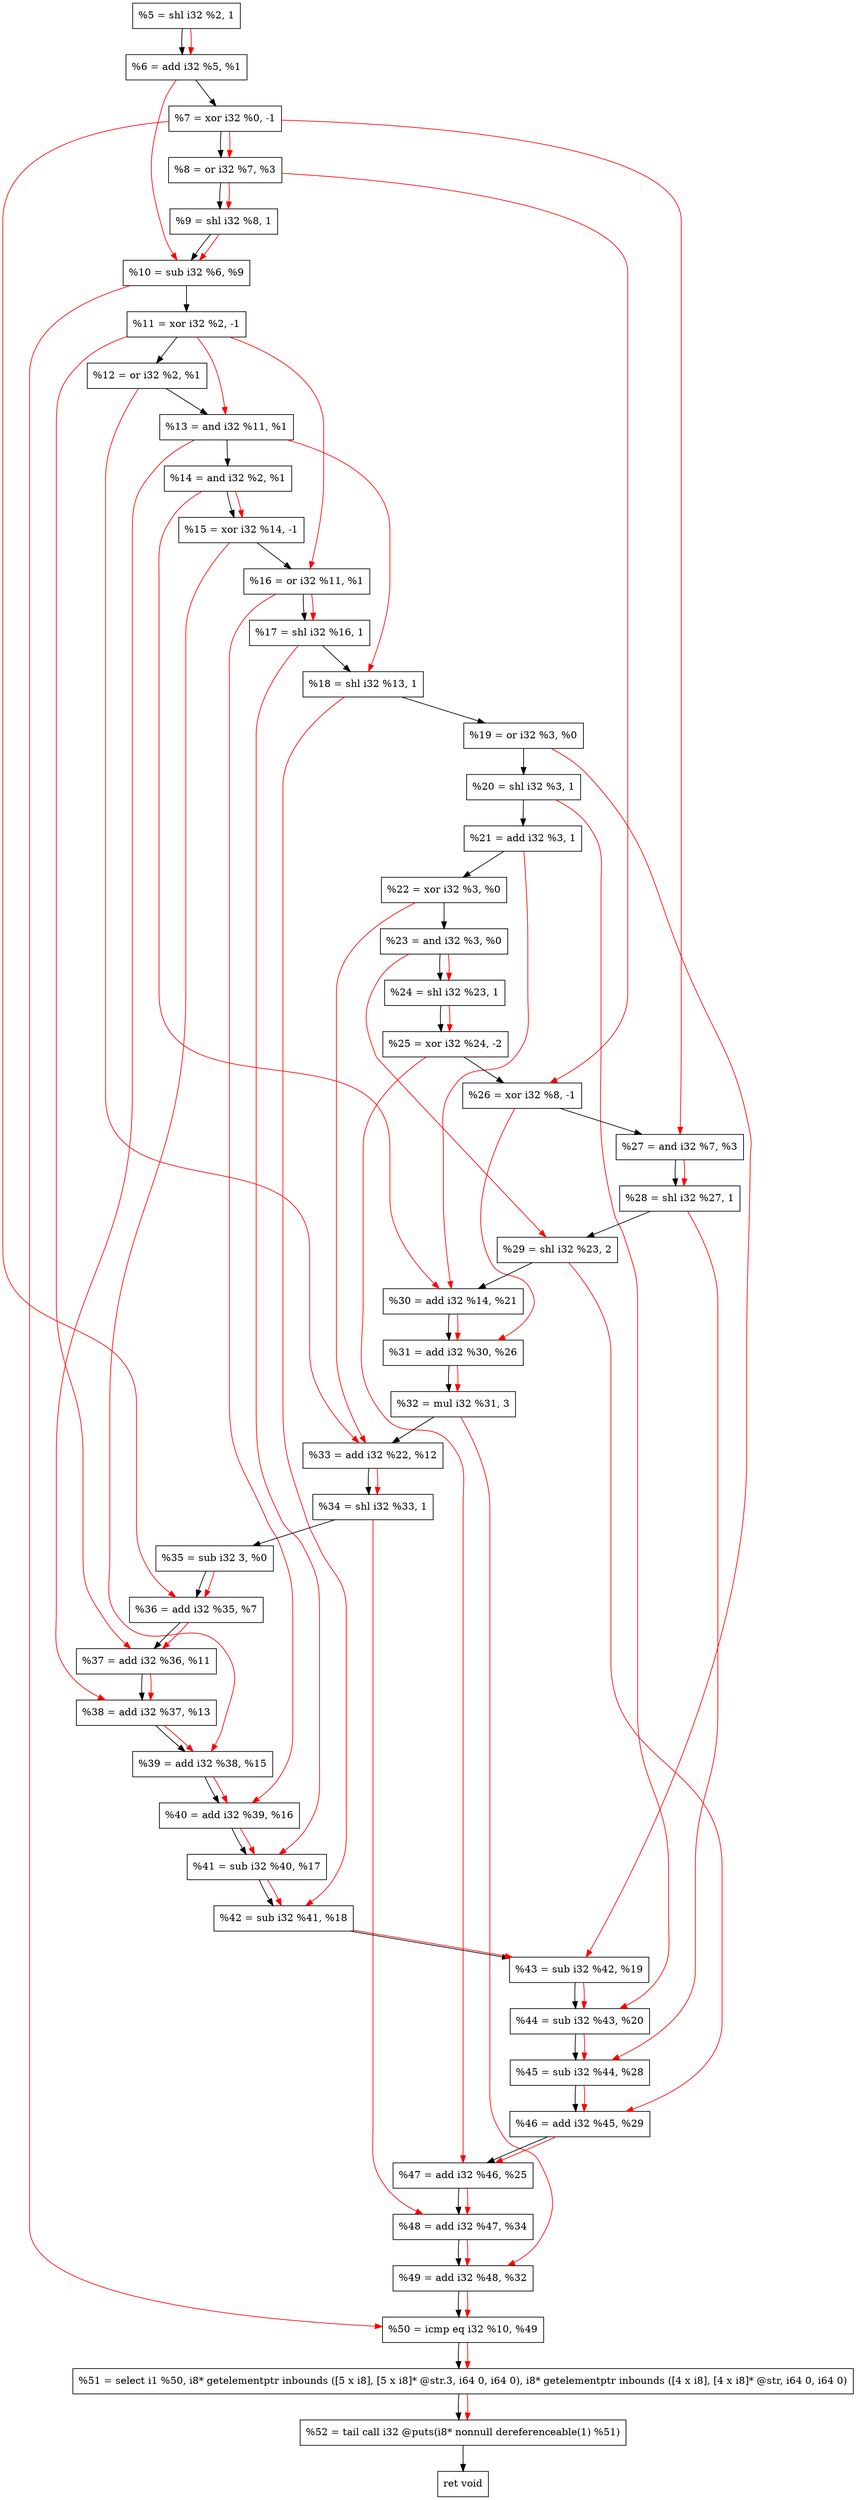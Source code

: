 digraph "DFG for'crackme' function" {
	Node0x21d3d30[shape=record, label="  %5 = shl i32 %2, 1"];
	Node0x21d3da0[shape=record, label="  %6 = add i32 %5, %1"];
	Node0x21d3e40[shape=record, label="  %7 = xor i32 %0, -1"];
	Node0x21d3eb0[shape=record, label="  %8 = or i32 %7, %3"];
	Node0x21d3f20[shape=record, label="  %9 = shl i32 %8, 1"];
	Node0x21d3f90[shape=record, label="  %10 = sub i32 %6, %9"];
	Node0x21d4000[shape=record, label="  %11 = xor i32 %2, -1"];
	Node0x21d4070[shape=record, label="  %12 = or i32 %2, %1"];
	Node0x21d40e0[shape=record, label="  %13 = and i32 %11, %1"];
	Node0x21d4150[shape=record, label="  %14 = and i32 %2, %1"];
	Node0x21d41c0[shape=record, label="  %15 = xor i32 %14, -1"];
	Node0x21d4230[shape=record, label="  %16 = or i32 %11, %1"];
	Node0x21d42a0[shape=record, label="  %17 = shl i32 %16, 1"];
	Node0x21d4310[shape=record, label="  %18 = shl i32 %13, 1"];
	Node0x21d4380[shape=record, label="  %19 = or i32 %3, %0"];
	Node0x21d43f0[shape=record, label="  %20 = shl i32 %3, 1"];
	Node0x21d4460[shape=record, label="  %21 = add i32 %3, 1"];
	Node0x21d44d0[shape=record, label="  %22 = xor i32 %3, %0"];
	Node0x21d4540[shape=record, label="  %23 = and i32 %3, %0"];
	Node0x21d45b0[shape=record, label="  %24 = shl i32 %23, 1"];
	Node0x21d4650[shape=record, label="  %25 = xor i32 %24, -2"];
	Node0x21d46c0[shape=record, label="  %26 = xor i32 %8, -1"];
	Node0x21d4730[shape=record, label="  %27 = and i32 %7, %3"];
	Node0x21d47a0[shape=record, label="  %28 = shl i32 %27, 1"];
	Node0x21d4840[shape=record, label="  %29 = shl i32 %23, 2"];
	Node0x21d48b0[shape=record, label="  %30 = add i32 %14, %21"];
	Node0x21d4920[shape=record, label="  %31 = add i32 %30, %26"];
	Node0x21d49c0[shape=record, label="  %32 = mul i32 %31, 3"];
	Node0x21d4c40[shape=record, label="  %33 = add i32 %22, %12"];
	Node0x21d4cb0[shape=record, label="  %34 = shl i32 %33, 1"];
	Node0x21d4d20[shape=record, label="  %35 = sub i32 3, %0"];
	Node0x21d4d90[shape=record, label="  %36 = add i32 %35, %7"];
	Node0x21d4e00[shape=record, label="  %37 = add i32 %36, %11"];
	Node0x21d4e70[shape=record, label="  %38 = add i32 %37, %13"];
	Node0x21d4ee0[shape=record, label="  %39 = add i32 %38, %15"];
	Node0x21d4f50[shape=record, label="  %40 = add i32 %39, %16"];
	Node0x21d4fc0[shape=record, label="  %41 = sub i32 %40, %17"];
	Node0x21d5030[shape=record, label="  %42 = sub i32 %41, %18"];
	Node0x21d50a0[shape=record, label="  %43 = sub i32 %42, %19"];
	Node0x21d5110[shape=record, label="  %44 = sub i32 %43, %20"];
	Node0x21d5180[shape=record, label="  %45 = sub i32 %44, %28"];
	Node0x21d51f0[shape=record, label="  %46 = add i32 %45, %29"];
	Node0x21d5260[shape=record, label="  %47 = add i32 %46, %25"];
	Node0x21d52d0[shape=record, label="  %48 = add i32 %47, %34"];
	Node0x21d5340[shape=record, label="  %49 = add i32 %48, %32"];
	Node0x21d53b0[shape=record, label="  %50 = icmp eq i32 %10, %49"];
	Node0x2174268[shape=record, label="  %51 = select i1 %50, i8* getelementptr inbounds ([5 x i8], [5 x i8]* @str.3, i64 0, i64 0), i8* getelementptr inbounds ([4 x i8], [4 x i8]* @str, i64 0, i64 0)"];
	Node0x21d5850[shape=record, label="  %52 = tail call i32 @puts(i8* nonnull dereferenceable(1) %51)"];
	Node0x21d58a0[shape=record, label="  ret void"];
	Node0x21d3d30 -> Node0x21d3da0;
	Node0x21d3da0 -> Node0x21d3e40;
	Node0x21d3e40 -> Node0x21d3eb0;
	Node0x21d3eb0 -> Node0x21d3f20;
	Node0x21d3f20 -> Node0x21d3f90;
	Node0x21d3f90 -> Node0x21d4000;
	Node0x21d4000 -> Node0x21d4070;
	Node0x21d4070 -> Node0x21d40e0;
	Node0x21d40e0 -> Node0x21d4150;
	Node0x21d4150 -> Node0x21d41c0;
	Node0x21d41c0 -> Node0x21d4230;
	Node0x21d4230 -> Node0x21d42a0;
	Node0x21d42a0 -> Node0x21d4310;
	Node0x21d4310 -> Node0x21d4380;
	Node0x21d4380 -> Node0x21d43f0;
	Node0x21d43f0 -> Node0x21d4460;
	Node0x21d4460 -> Node0x21d44d0;
	Node0x21d44d0 -> Node0x21d4540;
	Node0x21d4540 -> Node0x21d45b0;
	Node0x21d45b0 -> Node0x21d4650;
	Node0x21d4650 -> Node0x21d46c0;
	Node0x21d46c0 -> Node0x21d4730;
	Node0x21d4730 -> Node0x21d47a0;
	Node0x21d47a0 -> Node0x21d4840;
	Node0x21d4840 -> Node0x21d48b0;
	Node0x21d48b0 -> Node0x21d4920;
	Node0x21d4920 -> Node0x21d49c0;
	Node0x21d49c0 -> Node0x21d4c40;
	Node0x21d4c40 -> Node0x21d4cb0;
	Node0x21d4cb0 -> Node0x21d4d20;
	Node0x21d4d20 -> Node0x21d4d90;
	Node0x21d4d90 -> Node0x21d4e00;
	Node0x21d4e00 -> Node0x21d4e70;
	Node0x21d4e70 -> Node0x21d4ee0;
	Node0x21d4ee0 -> Node0x21d4f50;
	Node0x21d4f50 -> Node0x21d4fc0;
	Node0x21d4fc0 -> Node0x21d5030;
	Node0x21d5030 -> Node0x21d50a0;
	Node0x21d50a0 -> Node0x21d5110;
	Node0x21d5110 -> Node0x21d5180;
	Node0x21d5180 -> Node0x21d51f0;
	Node0x21d51f0 -> Node0x21d5260;
	Node0x21d5260 -> Node0x21d52d0;
	Node0x21d52d0 -> Node0x21d5340;
	Node0x21d5340 -> Node0x21d53b0;
	Node0x21d53b0 -> Node0x2174268;
	Node0x2174268 -> Node0x21d5850;
	Node0x21d5850 -> Node0x21d58a0;
edge [color=red]
	Node0x21d3d30 -> Node0x21d3da0;
	Node0x21d3e40 -> Node0x21d3eb0;
	Node0x21d3eb0 -> Node0x21d3f20;
	Node0x21d3da0 -> Node0x21d3f90;
	Node0x21d3f20 -> Node0x21d3f90;
	Node0x21d4000 -> Node0x21d40e0;
	Node0x21d4150 -> Node0x21d41c0;
	Node0x21d4000 -> Node0x21d4230;
	Node0x21d4230 -> Node0x21d42a0;
	Node0x21d40e0 -> Node0x21d4310;
	Node0x21d4540 -> Node0x21d45b0;
	Node0x21d45b0 -> Node0x21d4650;
	Node0x21d3eb0 -> Node0x21d46c0;
	Node0x21d3e40 -> Node0x21d4730;
	Node0x21d4730 -> Node0x21d47a0;
	Node0x21d4540 -> Node0x21d4840;
	Node0x21d4150 -> Node0x21d48b0;
	Node0x21d4460 -> Node0x21d48b0;
	Node0x21d48b0 -> Node0x21d4920;
	Node0x21d46c0 -> Node0x21d4920;
	Node0x21d4920 -> Node0x21d49c0;
	Node0x21d44d0 -> Node0x21d4c40;
	Node0x21d4070 -> Node0x21d4c40;
	Node0x21d4c40 -> Node0x21d4cb0;
	Node0x21d4d20 -> Node0x21d4d90;
	Node0x21d3e40 -> Node0x21d4d90;
	Node0x21d4d90 -> Node0x21d4e00;
	Node0x21d4000 -> Node0x21d4e00;
	Node0x21d4e00 -> Node0x21d4e70;
	Node0x21d40e0 -> Node0x21d4e70;
	Node0x21d4e70 -> Node0x21d4ee0;
	Node0x21d41c0 -> Node0x21d4ee0;
	Node0x21d4ee0 -> Node0x21d4f50;
	Node0x21d4230 -> Node0x21d4f50;
	Node0x21d4f50 -> Node0x21d4fc0;
	Node0x21d42a0 -> Node0x21d4fc0;
	Node0x21d4fc0 -> Node0x21d5030;
	Node0x21d4310 -> Node0x21d5030;
	Node0x21d5030 -> Node0x21d50a0;
	Node0x21d4380 -> Node0x21d50a0;
	Node0x21d50a0 -> Node0x21d5110;
	Node0x21d43f0 -> Node0x21d5110;
	Node0x21d5110 -> Node0x21d5180;
	Node0x21d47a0 -> Node0x21d5180;
	Node0x21d5180 -> Node0x21d51f0;
	Node0x21d4840 -> Node0x21d51f0;
	Node0x21d51f0 -> Node0x21d5260;
	Node0x21d4650 -> Node0x21d5260;
	Node0x21d5260 -> Node0x21d52d0;
	Node0x21d4cb0 -> Node0x21d52d0;
	Node0x21d52d0 -> Node0x21d5340;
	Node0x21d49c0 -> Node0x21d5340;
	Node0x21d3f90 -> Node0x21d53b0;
	Node0x21d5340 -> Node0x21d53b0;
	Node0x21d53b0 -> Node0x2174268;
	Node0x2174268 -> Node0x21d5850;
}
